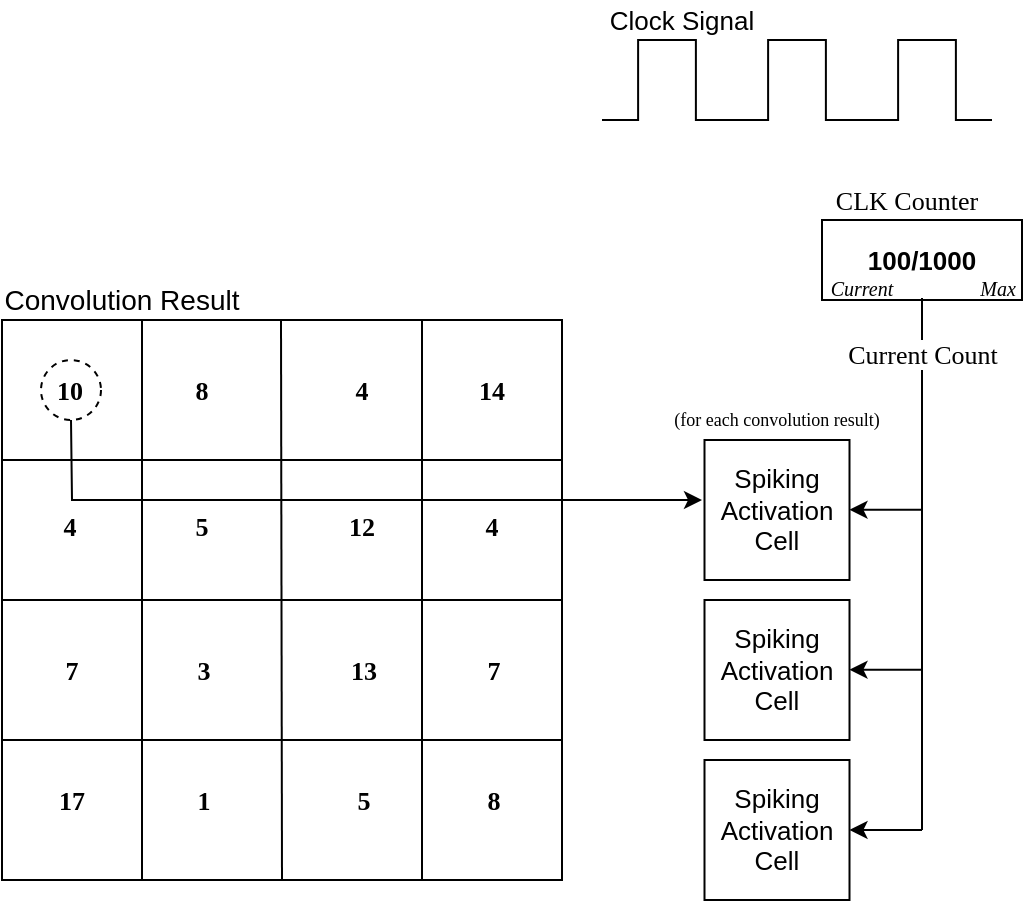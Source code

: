 <mxfile version="14.6.13" type="device"><diagram id="auDOfrX4ovIUryiuRdx5" name="Page-1"><mxGraphModel dx="538" dy="437" grid="1" gridSize="10" guides="1" tooltips="1" connect="1" arrows="1" fold="1" page="1" pageScale="1" pageWidth="850" pageHeight="1100" math="0" shadow="0"><root><mxCell id="0"/><mxCell id="1" parent="0"/><mxCell id="SilkCv78OsfhMmY1pKE9-1" value="" style="whiteSpace=wrap;html=1;aspect=fixed;fillColor=none;" parent="1" vertex="1"><mxGeometry x="210" y="290" width="280" height="280" as="geometry"/></mxCell><mxCell id="SilkCv78OsfhMmY1pKE9-2" value="" style="endArrow=none;html=1;exitX=0.25;exitY=1;exitDx=0;exitDy=0;entryX=0.25;entryY=0;entryDx=0;entryDy=0;" parent="1" source="SilkCv78OsfhMmY1pKE9-1" target="SilkCv78OsfhMmY1pKE9-1" edge="1"><mxGeometry width="50" height="50" relative="1" as="geometry"><mxPoint x="410" y="460" as="sourcePoint"/><mxPoint x="460" y="410" as="targetPoint"/></mxGeometry></mxCell><mxCell id="SilkCv78OsfhMmY1pKE9-3" value="" style="endArrow=none;html=1;exitX=0.5;exitY=1;exitDx=0;exitDy=0;entryX=0.25;entryY=0;entryDx=0;entryDy=0;" parent="1" source="SilkCv78OsfhMmY1pKE9-1" edge="1"><mxGeometry width="50" height="50" relative="1" as="geometry"><mxPoint x="349.5" y="570" as="sourcePoint"/><mxPoint x="349.5" y="290" as="targetPoint"/></mxGeometry></mxCell><mxCell id="SilkCv78OsfhMmY1pKE9-4" value="" style="endArrow=none;html=1;exitX=0.75;exitY=1;exitDx=0;exitDy=0;entryX=0.75;entryY=0;entryDx=0;entryDy=0;" parent="1" source="SilkCv78OsfhMmY1pKE9-1" target="SilkCv78OsfhMmY1pKE9-1" edge="1"><mxGeometry width="50" height="50" relative="1" as="geometry"><mxPoint x="435" y="570" as="sourcePoint"/><mxPoint x="435" y="290" as="targetPoint"/></mxGeometry></mxCell><mxCell id="SilkCv78OsfhMmY1pKE9-5" value="" style="endArrow=none;html=1;entryX=1;entryY=0.75;entryDx=0;entryDy=0;exitX=0;exitY=0.75;exitDx=0;exitDy=0;" parent="1" source="SilkCv78OsfhMmY1pKE9-1" target="SilkCv78OsfhMmY1pKE9-1" edge="1"><mxGeometry width="50" height="50" relative="1" as="geometry"><mxPoint x="130" y="520" as="sourcePoint"/><mxPoint x="180" y="470" as="targetPoint"/></mxGeometry></mxCell><mxCell id="SilkCv78OsfhMmY1pKE9-6" value="" style="endArrow=none;html=1;entryX=1;entryY=0.5;entryDx=0;entryDy=0;exitX=0;exitY=0.5;exitDx=0;exitDy=0;" parent="1" source="SilkCv78OsfhMmY1pKE9-1" target="SilkCv78OsfhMmY1pKE9-1" edge="1"><mxGeometry width="50" height="50" relative="1" as="geometry"><mxPoint x="150" y="470" as="sourcePoint"/><mxPoint x="200" y="420" as="targetPoint"/></mxGeometry></mxCell><mxCell id="SilkCv78OsfhMmY1pKE9-7" value="" style="endArrow=none;html=1;exitX=0;exitY=0.25;exitDx=0;exitDy=0;" parent="1" source="SilkCv78OsfhMmY1pKE9-1" edge="1"><mxGeometry width="50" height="50" relative="1" as="geometry"><mxPoint x="340" y="460" as="sourcePoint"/><mxPoint x="490" y="360" as="targetPoint"/></mxGeometry></mxCell><mxCell id="SilkCv78OsfhMmY1pKE9-8" value="Convolution Result" style="text;html=1;strokeColor=none;fillColor=none;align=center;verticalAlign=middle;whiteSpace=wrap;rounded=0;fontSize=14;" parent="1" vertex="1"><mxGeometry x="210" y="270" width="120" height="20" as="geometry"/></mxCell><mxCell id="SilkCv78OsfhMmY1pKE9-9" value="10" style="text;html=1;strokeColor=none;fillColor=none;align=center;verticalAlign=middle;whiteSpace=wrap;rounded=0;fontStyle=1;fontFamily=Verdana;fontSize=13;" parent="1" vertex="1"><mxGeometry x="224" y="315" width="40" height="20" as="geometry"/></mxCell><mxCell id="SilkCv78OsfhMmY1pKE9-10" value="8" style="text;html=1;strokeColor=none;fillColor=none;align=center;verticalAlign=middle;whiteSpace=wrap;rounded=0;fontStyle=1;fontFamily=Verdana;fontSize=13;" parent="1" vertex="1"><mxGeometry x="290" y="315" width="40" height="20" as="geometry"/></mxCell><mxCell id="SilkCv78OsfhMmY1pKE9-11" value="4" style="text;html=1;strokeColor=none;fillColor=none;align=center;verticalAlign=middle;whiteSpace=wrap;rounded=0;fontStyle=1;fontFamily=Verdana;fontSize=13;" parent="1" vertex="1"><mxGeometry x="370" y="315" width="40" height="20" as="geometry"/></mxCell><mxCell id="SilkCv78OsfhMmY1pKE9-12" value="14" style="text;html=1;strokeColor=none;fillColor=none;align=center;verticalAlign=middle;whiteSpace=wrap;rounded=0;fontStyle=1;fontFamily=Verdana;fontSize=13;" parent="1" vertex="1"><mxGeometry x="435" y="315" width="40" height="20" as="geometry"/></mxCell><mxCell id="SilkCv78OsfhMmY1pKE9-13" value="4" style="text;html=1;strokeColor=none;fillColor=none;align=center;verticalAlign=middle;whiteSpace=wrap;rounded=0;fontStyle=1;fontFamily=Verdana;fontSize=13;" parent="1" vertex="1"><mxGeometry x="224" y="383" width="40" height="20" as="geometry"/></mxCell><mxCell id="SilkCv78OsfhMmY1pKE9-14" value="5" style="text;html=1;strokeColor=none;fillColor=none;align=center;verticalAlign=middle;whiteSpace=wrap;rounded=0;fontStyle=1;fontFamily=Verdana;fontSize=13;" parent="1" vertex="1"><mxGeometry x="290" y="383" width="40" height="20" as="geometry"/></mxCell><mxCell id="SilkCv78OsfhMmY1pKE9-15" value="12" style="text;html=1;strokeColor=none;fillColor=none;align=center;verticalAlign=middle;whiteSpace=wrap;rounded=0;fontStyle=1;fontFamily=Verdana;fontSize=13;" parent="1" vertex="1"><mxGeometry x="370" y="383" width="40" height="20" as="geometry"/></mxCell><mxCell id="SilkCv78OsfhMmY1pKE9-16" value="4" style="text;html=1;strokeColor=none;fillColor=none;align=center;verticalAlign=middle;whiteSpace=wrap;rounded=0;fontStyle=1;fontFamily=Verdana;fontSize=13;" parent="1" vertex="1"><mxGeometry x="435" y="383" width="40" height="20" as="geometry"/></mxCell><mxCell id="SilkCv78OsfhMmY1pKE9-17" value="7" style="text;html=1;strokeColor=none;fillColor=none;align=center;verticalAlign=middle;whiteSpace=wrap;rounded=0;fontStyle=1;fontFamily=Verdana;fontSize=13;" parent="1" vertex="1"><mxGeometry x="224.5" y="455" width="40" height="20" as="geometry"/></mxCell><mxCell id="SilkCv78OsfhMmY1pKE9-18" value="3" style="text;html=1;strokeColor=none;fillColor=none;align=center;verticalAlign=middle;whiteSpace=wrap;rounded=0;fontStyle=1;fontFamily=Verdana;fontSize=13;" parent="1" vertex="1"><mxGeometry x="290.5" y="455" width="40" height="20" as="geometry"/></mxCell><mxCell id="SilkCv78OsfhMmY1pKE9-19" value="13" style="text;html=1;strokeColor=none;fillColor=none;align=center;verticalAlign=middle;whiteSpace=wrap;rounded=0;fontStyle=1;fontFamily=Verdana;fontSize=13;" parent="1" vertex="1"><mxGeometry x="370.5" y="455" width="40" height="20" as="geometry"/></mxCell><mxCell id="SilkCv78OsfhMmY1pKE9-20" value="7" style="text;html=1;strokeColor=none;fillColor=none;align=center;verticalAlign=middle;whiteSpace=wrap;rounded=0;fontStyle=1;fontFamily=Verdana;fontSize=13;" parent="1" vertex="1"><mxGeometry x="435.5" y="455" width="40" height="20" as="geometry"/></mxCell><mxCell id="SilkCv78OsfhMmY1pKE9-21" value="17" style="text;html=1;strokeColor=none;fillColor=none;align=center;verticalAlign=middle;whiteSpace=wrap;rounded=0;fontStyle=1;fontFamily=Verdana;fontSize=13;" parent="1" vertex="1"><mxGeometry x="224.5" y="520" width="40" height="20" as="geometry"/></mxCell><mxCell id="SilkCv78OsfhMmY1pKE9-22" value="1" style="text;html=1;strokeColor=none;fillColor=none;align=center;verticalAlign=middle;whiteSpace=wrap;rounded=0;fontStyle=1;fontFamily=Verdana;fontSize=13;" parent="1" vertex="1"><mxGeometry x="290.5" y="520" width="40" height="20" as="geometry"/></mxCell><mxCell id="SilkCv78OsfhMmY1pKE9-23" value="5" style="text;html=1;strokeColor=none;fillColor=none;align=center;verticalAlign=middle;whiteSpace=wrap;rounded=0;fontStyle=1;fontFamily=Verdana;fontSize=13;" parent="1" vertex="1"><mxGeometry x="370.5" y="520" width="40" height="20" as="geometry"/></mxCell><mxCell id="SilkCv78OsfhMmY1pKE9-24" value="8" style="text;html=1;strokeColor=none;fillColor=none;align=center;verticalAlign=middle;whiteSpace=wrap;rounded=0;fontStyle=1;fontFamily=Verdana;fontSize=13;" parent="1" vertex="1"><mxGeometry x="435.5" y="520" width="40" height="20" as="geometry"/></mxCell><mxCell id="SilkCv78OsfhMmY1pKE9-29" value="" style="endArrow=classic;html=1;fontFamily=Verdana;fontSize=13;rounded=0;exitX=0.5;exitY=1;exitDx=0;exitDy=0;" parent="1" source="SilkCv78OsfhMmY1pKE9-30" edge="1"><mxGeometry width="50" height="50" relative="1" as="geometry"><mxPoint x="245" y="350" as="sourcePoint"/><mxPoint x="560" y="380" as="targetPoint"/><Array as="points"><mxPoint x="245" y="380"/></Array></mxGeometry></mxCell><mxCell id="SilkCv78OsfhMmY1pKE9-30" value="" style="ellipse;whiteSpace=wrap;html=1;aspect=fixed;fontFamily=Verdana;fontSize=13;fillColor=none;dashed=1;" parent="1" vertex="1"><mxGeometry x="229.5" y="310" width="30" height="30" as="geometry"/></mxCell><mxCell id="SilkCv78OsfhMmY1pKE9-37" value="" style="endArrow=none;html=1;fontFamily=Verdana;fontSize=13;exitX=0.5;exitY=1;exitDx=0;exitDy=0;rounded=0;endFill=0;" parent="1" edge="1"><mxGeometry width="50" height="50" relative="1" as="geometry"><mxPoint x="670" y="279" as="sourcePoint"/><mxPoint x="670" y="545" as="targetPoint"/><Array as="points"/></mxGeometry></mxCell><mxCell id="SilkCv78OsfhMmY1pKE9-38" value="Current Count" style="edgeLabel;html=1;align=center;verticalAlign=middle;resizable=0;points=[];fontSize=13;fontFamily=Verdana;" parent="SilkCv78OsfhMmY1pKE9-37" vertex="1" connectable="0"><mxGeometry x="-0.017" relative="1" as="geometry"><mxPoint y="-103" as="offset"/></mxGeometry></mxCell><mxCell id="SilkCv78OsfhMmY1pKE9-45" value="(for each convolution result)" style="text;html=1;strokeColor=none;fillColor=none;align=center;verticalAlign=middle;whiteSpace=wrap;rounded=0;fontFamily=Verdana;fontSize=9;" parent="1" vertex="1"><mxGeometry x="531.25" y="330" width="132.5" height="20" as="geometry"/></mxCell><mxCell id="SilkCv78OsfhMmY1pKE9-26" value="" style="pointerEvents=1;verticalLabelPosition=bottom;shadow=0;dashed=0;align=center;html=1;verticalAlign=top;shape=mxgraph.electrical.waveforms.pulse_1;fontFamily=Verdana;fontSize=13;fillColor=none;" parent="1" vertex="1"><mxGeometry x="510" y="150" width="65" height="40" as="geometry"/></mxCell><mxCell id="SilkCv78OsfhMmY1pKE9-27" value="" style="pointerEvents=1;verticalLabelPosition=bottom;shadow=0;dashed=0;align=center;html=1;verticalAlign=top;shape=mxgraph.electrical.waveforms.pulse_1;fontFamily=Verdana;fontSize=13;fillColor=none;" parent="1" vertex="1"><mxGeometry x="575" y="150" width="65" height="40" as="geometry"/></mxCell><mxCell id="SilkCv78OsfhMmY1pKE9-28" value="" style="pointerEvents=1;verticalLabelPosition=bottom;shadow=0;dashed=0;align=center;html=1;verticalAlign=top;shape=mxgraph.electrical.waveforms.pulse_1;fontFamily=Verdana;fontSize=13;fillColor=none;" parent="1" vertex="1"><mxGeometry x="640" y="150" width="65" height="40" as="geometry"/></mxCell><mxCell id="SilkCv78OsfhMmY1pKE9-31" value="Clock Signal" style="text;html=1;strokeColor=none;fillColor=none;align=center;verticalAlign=middle;whiteSpace=wrap;rounded=0;dashed=1;fontFamily=Helvetica;fontSize=13;" parent="1" vertex="1"><mxGeometry x="510" y="130" width="80" height="20" as="geometry"/></mxCell><mxCell id="aITO1-foOe9_7EI7LKIS-1" value="" style="group" vertex="1" connectable="0" parent="1"><mxGeometry x="620" y="220" width="100" height="60" as="geometry"/></mxCell><mxCell id="SilkCv78OsfhMmY1pKE9-34" value="&lt;b&gt;100/1000&lt;/b&gt;" style="rounded=0;whiteSpace=wrap;html=1;fontFamily=Helvetica;fontSize=13;fillColor=none;" parent="aITO1-foOe9_7EI7LKIS-1" vertex="1"><mxGeometry y="20" width="100" height="40" as="geometry"/></mxCell><mxCell id="SilkCv78OsfhMmY1pKE9-35" value="CLK Counter" style="text;html=1;strokeColor=none;fillColor=none;align=center;verticalAlign=middle;whiteSpace=wrap;rounded=0;fontFamily=Verdana;fontSize=13;" parent="aITO1-foOe9_7EI7LKIS-1" vertex="1"><mxGeometry width="85" height="20" as="geometry"/></mxCell><mxCell id="SilkCv78OsfhMmY1pKE9-39" value="&lt;font style=&quot;font-size: 10px&quot;&gt;Current&lt;/font&gt;" style="text;html=1;strokeColor=none;fillColor=none;align=center;verticalAlign=middle;whiteSpace=wrap;rounded=0;fontFamily=Verdana;fontSize=13;fontStyle=2" parent="aITO1-foOe9_7EI7LKIS-1" vertex="1"><mxGeometry y="48" width="40" height="10" as="geometry"/></mxCell><mxCell id="SilkCv78OsfhMmY1pKE9-40" value="&lt;font style=&quot;font-size: 10px&quot;&gt;Max&lt;/font&gt;" style="text;html=1;strokeColor=none;fillColor=none;align=center;verticalAlign=middle;whiteSpace=wrap;rounded=0;fontFamily=Verdana;fontSize=13;fontStyle=2" parent="aITO1-foOe9_7EI7LKIS-1" vertex="1"><mxGeometry x="78" y="48" width="20" height="10" as="geometry"/></mxCell><mxCell id="aITO1-foOe9_7EI7LKIS-3" value="" style="group" vertex="1" connectable="0" parent="1"><mxGeometry x="561.25" y="350" width="72.5" height="70" as="geometry"/></mxCell><mxCell id="SilkCv78OsfhMmY1pKE9-32" value="" style="rounded=0;whiteSpace=wrap;html=1;fontFamily=Helvetica;fontSize=13;fillColor=none;" parent="aITO1-foOe9_7EI7LKIS-3" vertex="1"><mxGeometry width="72.5" height="70" as="geometry"/></mxCell><mxCell id="SilkCv78OsfhMmY1pKE9-33" value="Spiking Activation Cell" style="text;html=1;strokeColor=none;fillColor=none;align=center;verticalAlign=middle;whiteSpace=wrap;rounded=0;fontFamily=Helvetica;fontSize=13;" parent="aITO1-foOe9_7EI7LKIS-3" vertex="1"><mxGeometry x="1.88" y="25" width="68.75" height="20" as="geometry"/></mxCell><mxCell id="aITO1-foOe9_7EI7LKIS-4" value="" style="group" vertex="1" connectable="0" parent="1"><mxGeometry x="561.25" y="430" width="72.5" height="70" as="geometry"/></mxCell><mxCell id="aITO1-foOe9_7EI7LKIS-5" value="" style="rounded=0;whiteSpace=wrap;html=1;fontFamily=Helvetica;fontSize=13;fillColor=none;" vertex="1" parent="aITO1-foOe9_7EI7LKIS-4"><mxGeometry width="72.5" height="70" as="geometry"/></mxCell><mxCell id="aITO1-foOe9_7EI7LKIS-6" value="Spiking Activation Cell" style="text;html=1;strokeColor=none;fillColor=none;align=center;verticalAlign=middle;whiteSpace=wrap;rounded=0;fontFamily=Helvetica;fontSize=13;" vertex="1" parent="aITO1-foOe9_7EI7LKIS-4"><mxGeometry x="1.88" y="25" width="68.75" height="20" as="geometry"/></mxCell><mxCell id="aITO1-foOe9_7EI7LKIS-8" value="" style="group" vertex="1" connectable="0" parent="1"><mxGeometry x="561.25" y="510" width="72.5" height="70" as="geometry"/></mxCell><mxCell id="aITO1-foOe9_7EI7LKIS-9" value="" style="rounded=0;whiteSpace=wrap;html=1;fontFamily=Helvetica;fontSize=13;fillColor=none;" vertex="1" parent="aITO1-foOe9_7EI7LKIS-8"><mxGeometry width="72.5" height="70" as="geometry"/></mxCell><mxCell id="aITO1-foOe9_7EI7LKIS-10" value="Spiking Activation Cell" style="text;html=1;strokeColor=none;fillColor=none;align=center;verticalAlign=middle;whiteSpace=wrap;rounded=0;fontFamily=Helvetica;fontSize=13;" vertex="1" parent="aITO1-foOe9_7EI7LKIS-8"><mxGeometry x="1.88" y="25" width="68.75" height="20" as="geometry"/></mxCell><mxCell id="aITO1-foOe9_7EI7LKIS-12" value="" style="endArrow=classic;html=1;entryX=1;entryY=0.5;entryDx=0;entryDy=0;" edge="1" parent="1" target="aITO1-foOe9_7EI7LKIS-9"><mxGeometry width="50" height="50" relative="1" as="geometry"><mxPoint x="670" y="545" as="sourcePoint"/><mxPoint x="730" y="505" as="targetPoint"/></mxGeometry></mxCell><mxCell id="aITO1-foOe9_7EI7LKIS-13" value="" style="endArrow=classic;html=1;entryX=1;entryY=0.5;entryDx=0;entryDy=0;" edge="1" parent="1"><mxGeometry width="50" height="50" relative="1" as="geometry"><mxPoint x="670" y="464.83" as="sourcePoint"/><mxPoint x="633.75" y="464.83" as="targetPoint"/></mxGeometry></mxCell><mxCell id="aITO1-foOe9_7EI7LKIS-14" value="" style="endArrow=classic;html=1;entryX=1;entryY=0.5;entryDx=0;entryDy=0;" edge="1" parent="1"><mxGeometry width="50" height="50" relative="1" as="geometry"><mxPoint x="670" y="384.83" as="sourcePoint"/><mxPoint x="633.75" y="384.83" as="targetPoint"/></mxGeometry></mxCell></root></mxGraphModel></diagram></mxfile>